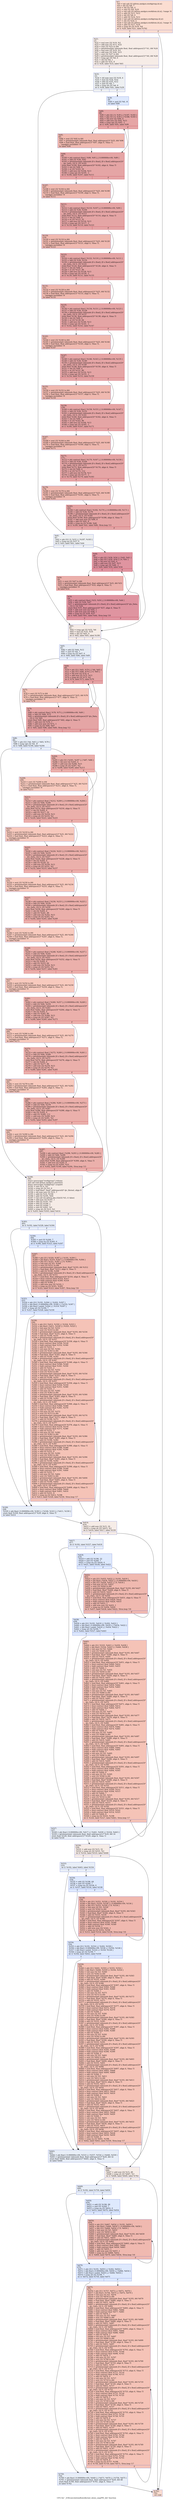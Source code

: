digraph "CFG for '_Z30convolutionRowsKernel_down_smpPfS_iiiii' function" {
	label="CFG for '_Z30convolutionRowsKernel_down_smpPfS_iiiii' function";

	Node0x5bbb660 [shape=record,color="#3d50c3ff", style=filled, fillcolor="#f7b39670",label="{%7:\l  %8 = tail call i32 @llvm.amdgcn.workgroup.id.x()\l  %9 = shl i32 %8, 7\l  %10 = shl i32 %6, 4\l  %11 = sub i32 %9, %10\l  %12 = tail call i32 @llvm.amdgcn.workitem.id.x(), !range !4\l  %13 = add i32 %11, %12\l  %14 = shl i32 %8, 6\l  %15 = add i32 %14, %12\l  %16 = tail call i32 @llvm.amdgcn.workgroup.id.y()\l  %17 = shl i32 %16, 2\l  %18 = tail call i32 @llvm.amdgcn.workitem.id.y(), !range !4\l  %19 = add i32 %17, %18\l  %20 = icmp slt i32 %19, %4\l  br i1 %20, label %21, label %762\l|{<s0>T|<s1>F}}"];
	Node0x5bbb660:s0 -> Node0x5bbd640;
	Node0x5bbb660:s1 -> Node0x5bbd6d0;
	Node0x5bbd640 [shape=record,color="#3d50c3ff", style=filled, fillcolor="#ead5c970",label="{%21:\l21:                                               \l  %22 = mul nsw i32 %19, %2\l  %23 = add nsw i32 %13, %22\l  %24 = sext i32 %23 to i64\l  %25 = getelementptr inbounds float, float addrspace(1)* %1, i64 %24\l  %26 = mul nsw i32 %19, %3\l  %27 = add nsw i32 %26, %15\l  %28 = sext i32 %27 to i64\l  %29 = getelementptr inbounds float, float addrspace(1)* %0, i64 %28\l  %30 = icmp sgt i32 %6, 0\l  %31 = shl i32 %6, 1\l  %32 = add i32 %31, 8\l  br i1 %30, label %33, label %61\l|{<s0>T|<s1>F}}"];
	Node0x5bbd640:s0 -> Node0x5bbcb70;
	Node0x5bbd640:s1 -> Node0x5bbcbc0;
	Node0x5bbcb70 [shape=record,color="#3d50c3ff", style=filled, fillcolor="#d9dce170",label="{%33:\l33:                                               \l  %34 = shl nuw nsw i32 %18, 4\l  %35 = mul i32 %34, %32\l  %36 = add i32 %35, %12\l  %37 = and i32 %6, 7\l  %38 = icmp ult i32 %6, 8\l  br i1 %38, label %41, label %39\l|{<s0>T|<s1>F}}"];
	Node0x5bbcb70:s0 -> Node0x5bbe410;
	Node0x5bbcb70:s1 -> Node0x5bbe460;
	Node0x5bbe460 [shape=record,color="#3d50c3ff", style=filled, fillcolor="#b5cdfa70",label="{%39:\l39:                                               \l  %40 = and i32 %6, -8\l  br label %89\l}"];
	Node0x5bbe460 -> Node0x5bbe630;
	Node0x5bbe410 [shape=record,color="#3d50c3ff", style=filled, fillcolor="#d9dce170",label="{%41:\l41:                                               \l  %42 = phi i32 [ 0, %33 ], [ %187, %183 ]\l  %43 = icmp eq i32 %37, 0\l  br i1 %43, label %61, label %44\l|{<s0>T|<s1>F}}"];
	Node0x5bbe410:s0 -> Node0x5bbcbc0;
	Node0x5bbe410:s1 -> Node0x5bbe8f0;
	Node0x5bbe8f0 [shape=record,color="#b70d28ff", style=filled, fillcolor="#b70d2870",label="{%44:\l44:                                               \l  %45 = phi i32 [ %58, %54 ], [ %42, %41 ]\l  %46 = phi i32 [ %59, %54 ], [ 0, %41 ]\l  %47 = shl nsw i32 %45, 4\l  %48 = add nsw i32 %47, %13\l  %49 = icmp sgt i32 %48, -1\l  br i1 %49, label %50, label %54\l|{<s0>T|<s1>F}}"];
	Node0x5bbe8f0:s0 -> Node0x5bbeea0;
	Node0x5bbe8f0:s1 -> Node0x5bbea60;
	Node0x5bbeea0 [shape=record,color="#b70d28ff", style=filled, fillcolor="#d24b4070",label="{%50:\l50:                                               \l  %51 = zext i32 %47 to i64\l  %52 = getelementptr inbounds float, float addrspace(1)* %25, i64 %51\l  %53 = load float, float addrspace(1)* %52, align 4, !tbaa !5,\l... !amdgpu.noclobber !9\l  br label %54\l}"];
	Node0x5bbeea0 -> Node0x5bbea60;
	Node0x5bbea60 [shape=record,color="#b70d28ff", style=filled, fillcolor="#b70d2870",label="{%54:\l54:                                               \l  %55 = phi contract float [ %53, %50 ], [ 0.000000e+00, %44 ]\l  %56 = add i32 %36, %47\l  %57 = getelementptr inbounds [0 x float], [0 x float] addrspace(3)* @s_Data,\l... i32 0, i32 %56\l  store float %55, float addrspace(3)* %57, align 4, !tbaa !5\l  %58 = add nuw nsw i32 %45, 1\l  %59 = add nuw nsw i32 %46, 1\l  %60 = icmp eq i32 %59, %37\l  br i1 %60, label %61, label %44, !llvm.loop !10\l|{<s0>T|<s1>F}}"];
	Node0x5bbea60:s0 -> Node0x5bbcbc0;
	Node0x5bbea60:s1 -> Node0x5bbe8f0;
	Node0x5bbcbc0 [shape=record,color="#3d50c3ff", style=filled, fillcolor="#ead5c970",label="{%61:\l61:                                               \l  %62 = icmp sgt i32 %32, %6\l  %63 = mul i32 %32, %18\l  %64 = shl i32 %63, 4\l  br i1 %62, label %65, label %190\l|{<s0>T|<s1>F}}"];
	Node0x5bbcbc0:s0 -> Node0x5bbde80;
	Node0x5bbcbc0:s1 -> Node0x5bbded0;
	Node0x5bbde80 [shape=record,color="#3d50c3ff", style=filled, fillcolor="#cbd8ee70",label="{%65:\l65:                                               \l  %66 = add i32 %64, %12\l  %67 = and i32 %6, 7\l  %68 = icmp eq i32 %67, 0\l  br i1 %68, label %86, label %69\l|{<s0>T|<s1>F}}"];
	Node0x5bbde80:s0 -> Node0x5bbe010;
	Node0x5bbde80:s1 -> Node0x5bc1200;
	Node0x5bc1200 [shape=record,color="#b70d28ff", style=filled, fillcolor="#c5333470",label="{%69:\l69:                                               \l  %70 = phi i32 [ %83, %79 ], [ %6, %65 ]\l  %71 = phi i32 [ %84, %79 ], [ 0, %65 ]\l  %72 = shl nsw i32 %70, 4\l  %73 = add nsw i32 %72, %13\l  %74 = icmp slt i32 %73, %2\l  br i1 %74, label %75, label %79\l|{<s0>T|<s1>F}}"];
	Node0x5bc1200:s0 -> Node0x5bc1720;
	Node0x5bc1200:s1 -> Node0x5bc1340;
	Node0x5bc1720 [shape=record,color="#3d50c3ff", style=filled, fillcolor="#e8765c70",label="{%75:\l75:                                               \l  %76 = sext i32 %72 to i64\l  %77 = getelementptr inbounds float, float addrspace(1)* %25, i64 %76\l  %78 = load float, float addrspace(1)* %77, align 4, !tbaa !5,\l... !amdgpu.noclobber !9\l  br label %79\l}"];
	Node0x5bc1720 -> Node0x5bc1340;
	Node0x5bc1340 [shape=record,color="#b70d28ff", style=filled, fillcolor="#c5333470",label="{%79:\l79:                                               \l  %80 = phi contract float [ %78, %75 ], [ 0.000000e+00, %69 ]\l  %81 = add i32 %66, %72\l  %82 = getelementptr inbounds [0 x float], [0 x float] addrspace(3)* @s_Data,\l... i32 0, i32 %81\l  store float %80, float addrspace(3)* %82, align 4, !tbaa !5\l  %83 = add nsw i32 %70, 1\l  %84 = add nuw nsw i32 %71, 1\l  %85 = icmp eq i32 %84, %67\l  br i1 %85, label %86, label %69, !llvm.loop !12\l|{<s0>T|<s1>F}}"];
	Node0x5bc1340:s0 -> Node0x5bbe010;
	Node0x5bc1340:s1 -> Node0x5bc1200;
	Node0x5bbe010 [shape=record,color="#3d50c3ff", style=filled, fillcolor="#cbd8ee70",label="{%86:\l86:                                               \l  %87 = phi i32 [ %6, %65 ], [ %83, %79 ]\l  %88 = icmp ugt i32 %6, -8\l  br i1 %88, label %190, label %204\l|{<s0>T|<s1>F}}"];
	Node0x5bbe010:s0 -> Node0x5bbded0;
	Node0x5bbe010:s1 -> Node0x5bc2710;
	Node0x5bbe630 [shape=record,color="#b70d28ff", style=filled, fillcolor="#c5333470",label="{%89:\l89:                                               \l  %90 = phi i32 [ 0, %39 ], [ %187, %183 ]\l  %91 = phi i32 [ 0, %39 ], [ %188, %183 ]\l  %92 = shl nsw i32 %90, 4\l  %93 = add nsw i32 %92, %13\l  %94 = icmp sgt i32 %93, -1\l  br i1 %94, label %95, label %99\l|{<s0>T|<s1>F}}"];
	Node0x5bbe630:s0 -> Node0x5bc2b20;
	Node0x5bbe630:s1 -> Node0x5bc2bb0;
	Node0x5bc2b20 [shape=record,color="#3d50c3ff", style=filled, fillcolor="#de614d70",label="{%95:\l95:                                               \l  %96 = zext i32 %92 to i64\l  %97 = getelementptr inbounds float, float addrspace(1)* %25, i64 %96\l  %98 = load float, float addrspace(1)* %97, align 4, !tbaa !5,\l... !amdgpu.noclobber !9\l  br label %99\l}"];
	Node0x5bc2b20 -> Node0x5bc2bb0;
	Node0x5bc2bb0 [shape=record,color="#b70d28ff", style=filled, fillcolor="#c5333470",label="{%99:\l99:                                               \l  %100 = phi contract float [ %98, %95 ], [ 0.000000e+00, %89 ]\l  %101 = add i32 %36, %92\l  %102 = getelementptr inbounds [0 x float], [0 x float] addrspace(3)*\l... @s_Data, i32 0, i32 %101\l  store float %100, float addrspace(3)* %102, align 4, !tbaa !5\l  %103 = shl i32 %90, 4\l  %104 = or i32 %103, 16\l  %105 = add nsw i32 %104, %13\l  %106 = icmp sgt i32 %105, -1\l  br i1 %106, label %107, label %111\l|{<s0>T|<s1>F}}"];
	Node0x5bc2bb0:s0 -> Node0x5bc33b0;
	Node0x5bc2bb0:s1 -> Node0x5bc3400;
	Node0x5bc33b0 [shape=record,color="#3d50c3ff", style=filled, fillcolor="#de614d70",label="{%107:\l107:                                              \l  %108 = zext i32 %104 to i64\l  %109 = getelementptr inbounds float, float addrspace(1)* %25, i64 %108\l  %110 = load float, float addrspace(1)* %109, align 4, !tbaa !5,\l... !amdgpu.noclobber !9\l  br label %111\l}"];
	Node0x5bc33b0 -> Node0x5bc3400;
	Node0x5bc3400 [shape=record,color="#b70d28ff", style=filled, fillcolor="#c5333470",label="{%111:\l111:                                              \l  %112 = phi contract float [ %110, %107 ], [ 0.000000e+00, %99 ]\l  %113 = add i32 %36, %104\l  %114 = getelementptr inbounds [0 x float], [0 x float] addrspace(3)*\l... @s_Data, i32 0, i32 %113\l  store float %112, float addrspace(3)* %114, align 4, !tbaa !5\l  %115 = shl i32 %90, 4\l  %116 = or i32 %115, 32\l  %117 = add nsw i32 %116, %13\l  %118 = icmp sgt i32 %117, -1\l  br i1 %118, label %119, label %123\l|{<s0>T|<s1>F}}"];
	Node0x5bc3400:s0 -> Node0x5bc3c00;
	Node0x5bc3400:s1 -> Node0x5bc3c50;
	Node0x5bc3c00 [shape=record,color="#3d50c3ff", style=filled, fillcolor="#de614d70",label="{%119:\l119:                                              \l  %120 = zext i32 %116 to i64\l  %121 = getelementptr inbounds float, float addrspace(1)* %25, i64 %120\l  %122 = load float, float addrspace(1)* %121, align 4, !tbaa !5,\l... !amdgpu.noclobber !9\l  br label %123\l}"];
	Node0x5bc3c00 -> Node0x5bc3c50;
	Node0x5bc3c50 [shape=record,color="#b70d28ff", style=filled, fillcolor="#c5333470",label="{%123:\l123:                                              \l  %124 = phi contract float [ %122, %119 ], [ 0.000000e+00, %111 ]\l  %125 = add i32 %36, %116\l  %126 = getelementptr inbounds [0 x float], [0 x float] addrspace(3)*\l... @s_Data, i32 0, i32 %125\l  store float %124, float addrspace(3)* %126, align 4, !tbaa !5\l  %127 = shl i32 %90, 4\l  %128 = or i32 %127, 48\l  %129 = add nsw i32 %128, %13\l  %130 = icmp sgt i32 %129, -1\l  br i1 %130, label %131, label %135\l|{<s0>T|<s1>F}}"];
	Node0x5bc3c50:s0 -> Node0x5bc0d60;
	Node0x5bc3c50:s1 -> Node0x5bc0db0;
	Node0x5bc0d60 [shape=record,color="#3d50c3ff", style=filled, fillcolor="#de614d70",label="{%131:\l131:                                              \l  %132 = zext i32 %128 to i64\l  %133 = getelementptr inbounds float, float addrspace(1)* %25, i64 %132\l  %134 = load float, float addrspace(1)* %133, align 4, !tbaa !5,\l... !amdgpu.noclobber !9\l  br label %135\l}"];
	Node0x5bc0d60 -> Node0x5bc0db0;
	Node0x5bc0db0 [shape=record,color="#b70d28ff", style=filled, fillcolor="#c5333470",label="{%135:\l135:                                              \l  %136 = phi contract float [ %134, %131 ], [ 0.000000e+00, %123 ]\l  %137 = add i32 %36, %128\l  %138 = getelementptr inbounds [0 x float], [0 x float] addrspace(3)*\l... @s_Data, i32 0, i32 %137\l  store float %136, float addrspace(3)* %138, align 4, !tbaa !5\l  %139 = shl i32 %90, 4\l  %140 = or i32 %139, 64\l  %141 = add nsw i32 %140, %13\l  %142 = icmp sgt i32 %141, -1\l  br i1 %142, label %143, label %147\l|{<s0>T|<s1>F}}"];
	Node0x5bc0db0:s0 -> Node0x5bc50f0;
	Node0x5bc0db0:s1 -> Node0x5bc5140;
	Node0x5bc50f0 [shape=record,color="#3d50c3ff", style=filled, fillcolor="#de614d70",label="{%143:\l143:                                              \l  %144 = zext i32 %140 to i64\l  %145 = getelementptr inbounds float, float addrspace(1)* %25, i64 %144\l  %146 = load float, float addrspace(1)* %145, align 4, !tbaa !5,\l... !amdgpu.noclobber !9\l  br label %147\l}"];
	Node0x5bc50f0 -> Node0x5bc5140;
	Node0x5bc5140 [shape=record,color="#b70d28ff", style=filled, fillcolor="#c5333470",label="{%147:\l147:                                              \l  %148 = phi contract float [ %146, %143 ], [ 0.000000e+00, %135 ]\l  %149 = add i32 %36, %140\l  %150 = getelementptr inbounds [0 x float], [0 x float] addrspace(3)*\l... @s_Data, i32 0, i32 %149\l  store float %148, float addrspace(3)* %150, align 4, !tbaa !5\l  %151 = shl i32 %90, 4\l  %152 = or i32 %151, 80\l  %153 = add nsw i32 %152, %13\l  %154 = icmp sgt i32 %153, -1\l  br i1 %154, label %155, label %159\l|{<s0>T|<s1>F}}"];
	Node0x5bc5140:s0 -> Node0x5bc5970;
	Node0x5bc5140:s1 -> Node0x5bc59c0;
	Node0x5bc5970 [shape=record,color="#3d50c3ff", style=filled, fillcolor="#de614d70",label="{%155:\l155:                                              \l  %156 = zext i32 %152 to i64\l  %157 = getelementptr inbounds float, float addrspace(1)* %25, i64 %156\l  %158 = load float, float addrspace(1)* %157, align 4, !tbaa !5,\l... !amdgpu.noclobber !9\l  br label %159\l}"];
	Node0x5bc5970 -> Node0x5bc59c0;
	Node0x5bc59c0 [shape=record,color="#b70d28ff", style=filled, fillcolor="#c5333470",label="{%159:\l159:                                              \l  %160 = phi contract float [ %158, %155 ], [ 0.000000e+00, %147 ]\l  %161 = add i32 %36, %152\l  %162 = getelementptr inbounds [0 x float], [0 x float] addrspace(3)*\l... @s_Data, i32 0, i32 %161\l  store float %160, float addrspace(3)* %162, align 4, !tbaa !5\l  %163 = shl i32 %90, 4\l  %164 = or i32 %163, 96\l  %165 = add nsw i32 %164, %13\l  %166 = icmp sgt i32 %165, -1\l  br i1 %166, label %167, label %171\l|{<s0>T|<s1>F}}"];
	Node0x5bc59c0:s0 -> Node0x5bc61f0;
	Node0x5bc59c0:s1 -> Node0x5bc6240;
	Node0x5bc61f0 [shape=record,color="#3d50c3ff", style=filled, fillcolor="#de614d70",label="{%167:\l167:                                              \l  %168 = zext i32 %164 to i64\l  %169 = getelementptr inbounds float, float addrspace(1)* %25, i64 %168\l  %170 = load float, float addrspace(1)* %169, align 4, !tbaa !5,\l... !amdgpu.noclobber !9\l  br label %171\l}"];
	Node0x5bc61f0 -> Node0x5bc6240;
	Node0x5bc6240 [shape=record,color="#b70d28ff", style=filled, fillcolor="#c5333470",label="{%171:\l171:                                              \l  %172 = phi contract float [ %170, %167 ], [ 0.000000e+00, %159 ]\l  %173 = add i32 %36, %164\l  %174 = getelementptr inbounds [0 x float], [0 x float] addrspace(3)*\l... @s_Data, i32 0, i32 %173\l  store float %172, float addrspace(3)* %174, align 4, !tbaa !5\l  %175 = shl i32 %90, 4\l  %176 = or i32 %175, 112\l  %177 = add nsw i32 %176, %13\l  %178 = icmp sgt i32 %177, -1\l  br i1 %178, label %179, label %183\l|{<s0>T|<s1>F}}"];
	Node0x5bc6240:s0 -> Node0x5bc6a70;
	Node0x5bc6240:s1 -> Node0x5bbe720;
	Node0x5bc6a70 [shape=record,color="#3d50c3ff", style=filled, fillcolor="#de614d70",label="{%179:\l179:                                              \l  %180 = zext i32 %176 to i64\l  %181 = getelementptr inbounds float, float addrspace(1)* %25, i64 %180\l  %182 = load float, float addrspace(1)* %181, align 4, !tbaa !5,\l... !amdgpu.noclobber !9\l  br label %183\l}"];
	Node0x5bc6a70 -> Node0x5bbe720;
	Node0x5bbe720 [shape=record,color="#b70d28ff", style=filled, fillcolor="#c5333470",label="{%183:\l183:                                              \l  %184 = phi contract float [ %182, %179 ], [ 0.000000e+00, %171 ]\l  %185 = add i32 %36, %176\l  %186 = getelementptr inbounds [0 x float], [0 x float] addrspace(3)*\l... @s_Data, i32 0, i32 %185\l  store float %184, float addrspace(3)* %186, align 4, !tbaa !5\l  %187 = add nuw nsw i32 %90, 8\l  %188 = add i32 %91, 8\l  %189 = icmp eq i32 %188, %40\l  br i1 %189, label %41, label %89, !llvm.loop !13\l|{<s0>T|<s1>F}}"];
	Node0x5bbe720:s0 -> Node0x5bbe410;
	Node0x5bbe720:s1 -> Node0x5bbe630;
	Node0x5bbded0 [shape=record,color="#3d50c3ff", style=filled, fillcolor="#ead5c970",label="{%190:\l190:                                              \l  fence syncscope(\"workgroup\") release\l  tail call void @llvm.amdgcn.s.barrier()\l  fence syncscope(\"workgroup\") acquire\l  %191 = sub i32 0, %5\l  %192 = icmp slt i32 %5, 0\l  %193 = load float*, float* addrspace(4)* @c_Kernel, align 8\l  %194 = shl nuw nsw i32 %12, 1\l  %195 = add i32 %10, %194\l  %196 = add i32 %195, %64\l  %197 = tail call i32 @llvm.abs.i32(i32 %5, i1 false)\l  %198 = add nuw i32 %197, 1\l  %199 = add i32 %197, %5\l  %200 = add i32 %199, 1\l  %201 = and i32 %200, 7\l  %202 = sub i32 %201, %5\l  %203 = icmp slt i32 %15, %3\l  br i1 %203, label %303, label %414\l|{<s0>T|<s1>F}}"];
	Node0x5bbded0:s0 -> Node0x5bc7e00;
	Node0x5bbded0:s1 -> Node0x5bc7e90;
	Node0x5bc2710 [shape=record,color="#b70d28ff", style=filled, fillcolor="#d24b4070",label="{%204:\l204:                                              \l  %205 = phi i32 [ %301, %297 ], [ %87, %86 ]\l  %206 = shl nsw i32 %205, 4\l  %207 = add nsw i32 %206, %13\l  %208 = icmp slt i32 %207, %2\l  br i1 %208, label %209, label %213\l|{<s0>T|<s1>F}}"];
	Node0x5bc2710:s0 -> Node0x5bc82f0;
	Node0x5bc2710:s1 -> Node0x5bc8380;
	Node0x5bc82f0 [shape=record,color="#3d50c3ff", style=filled, fillcolor="#ef886b70",label="{%209:\l209:                                              \l  %210 = sext i32 %206 to i64\l  %211 = getelementptr inbounds float, float addrspace(1)* %25, i64 %210\l  %212 = load float, float addrspace(1)* %211, align 4, !tbaa !5,\l... !amdgpu.noclobber !9\l  br label %213\l}"];
	Node0x5bc82f0 -> Node0x5bc8380;
	Node0x5bc8380 [shape=record,color="#b70d28ff", style=filled, fillcolor="#d24b4070",label="{%213:\l213:                                              \l  %214 = phi contract float [ %212, %209 ], [ 0.000000e+00, %204 ]\l  %215 = add i32 %66, %206\l  %216 = getelementptr inbounds [0 x float], [0 x float] addrspace(3)*\l... @s_Data, i32 0, i32 %215\l  store float %214, float addrspace(3)* %216, align 4, !tbaa !5\l  %217 = shl i32 %205, 4\l  %218 = add i32 %217, 16\l  %219 = add nsw i32 %218, %13\l  %220 = icmp slt i32 %219, %2\l  br i1 %220, label %221, label %225\l|{<s0>T|<s1>F}}"];
	Node0x5bc8380:s0 -> Node0x5bc8c20;
	Node0x5bc8380:s1 -> Node0x5bc8c70;
	Node0x5bc8c20 [shape=record,color="#3d50c3ff", style=filled, fillcolor="#ef886b70",label="{%221:\l221:                                              \l  %222 = sext i32 %218 to i64\l  %223 = getelementptr inbounds float, float addrspace(1)* %25, i64 %222\l  %224 = load float, float addrspace(1)* %223, align 4, !tbaa !5,\l... !amdgpu.noclobber !9\l  br label %225\l}"];
	Node0x5bc8c20 -> Node0x5bc8c70;
	Node0x5bc8c70 [shape=record,color="#b70d28ff", style=filled, fillcolor="#d24b4070",label="{%225:\l225:                                              \l  %226 = phi contract float [ %224, %221 ], [ 0.000000e+00, %213 ]\l  %227 = add i32 %66, %218\l  %228 = getelementptr inbounds [0 x float], [0 x float] addrspace(3)*\l... @s_Data, i32 0, i32 %227\l  store float %226, float addrspace(3)* %228, align 4, !tbaa !5\l  %229 = shl i32 %205, 4\l  %230 = add i32 %229, 32\l  %231 = add nsw i32 %230, %13\l  %232 = icmp slt i32 %231, %2\l  br i1 %232, label %233, label %237\l|{<s0>T|<s1>F}}"];
	Node0x5bc8c70:s0 -> Node0x5bc9470;
	Node0x5bc8c70:s1 -> Node0x5bc94c0;
	Node0x5bc9470 [shape=record,color="#3d50c3ff", style=filled, fillcolor="#ef886b70",label="{%233:\l233:                                              \l  %234 = sext i32 %230 to i64\l  %235 = getelementptr inbounds float, float addrspace(1)* %25, i64 %234\l  %236 = load float, float addrspace(1)* %235, align 4, !tbaa !5,\l... !amdgpu.noclobber !9\l  br label %237\l}"];
	Node0x5bc9470 -> Node0x5bc94c0;
	Node0x5bc94c0 [shape=record,color="#b70d28ff", style=filled, fillcolor="#d24b4070",label="{%237:\l237:                                              \l  %238 = phi contract float [ %236, %233 ], [ 0.000000e+00, %225 ]\l  %239 = add i32 %66, %230\l  %240 = getelementptr inbounds [0 x float], [0 x float] addrspace(3)*\l... @s_Data, i32 0, i32 %239\l  store float %238, float addrspace(3)* %240, align 4, !tbaa !5\l  %241 = shl i32 %205, 4\l  %242 = add i32 %241, 48\l  %243 = add nsw i32 %242, %13\l  %244 = icmp slt i32 %243, %2\l  br i1 %244, label %245, label %249\l|{<s0>T|<s1>F}}"];
	Node0x5bc94c0:s0 -> Node0x5bc9cc0;
	Node0x5bc94c0:s1 -> Node0x5bc9d10;
	Node0x5bc9cc0 [shape=record,color="#3d50c3ff", style=filled, fillcolor="#ef886b70",label="{%245:\l245:                                              \l  %246 = sext i32 %242 to i64\l  %247 = getelementptr inbounds float, float addrspace(1)* %25, i64 %246\l  %248 = load float, float addrspace(1)* %247, align 4, !tbaa !5,\l... !amdgpu.noclobber !9\l  br label %249\l}"];
	Node0x5bc9cc0 -> Node0x5bc9d10;
	Node0x5bc9d10 [shape=record,color="#b70d28ff", style=filled, fillcolor="#d24b4070",label="{%249:\l249:                                              \l  %250 = phi contract float [ %248, %245 ], [ 0.000000e+00, %237 ]\l  %251 = add i32 %66, %242\l  %252 = getelementptr inbounds [0 x float], [0 x float] addrspace(3)*\l... @s_Data, i32 0, i32 %251\l  store float %250, float addrspace(3)* %252, align 4, !tbaa !5\l  %253 = shl i32 %205, 4\l  %254 = add i32 %253, 64\l  %255 = add nsw i32 %254, %13\l  %256 = icmp slt i32 %255, %2\l  br i1 %256, label %257, label %261\l|{<s0>T|<s1>F}}"];
	Node0x5bc9d10:s0 -> Node0x5bc4330;
	Node0x5bc9d10:s1 -> Node0x5bc4380;
	Node0x5bc4330 [shape=record,color="#3d50c3ff", style=filled, fillcolor="#ef886b70",label="{%257:\l257:                                              \l  %258 = sext i32 %254 to i64\l  %259 = getelementptr inbounds float, float addrspace(1)* %25, i64 %258\l  %260 = load float, float addrspace(1)* %259, align 4, !tbaa !5,\l... !amdgpu.noclobber !9\l  br label %261\l}"];
	Node0x5bc4330 -> Node0x5bc4380;
	Node0x5bc4380 [shape=record,color="#b70d28ff", style=filled, fillcolor="#d24b4070",label="{%261:\l261:                                              \l  %262 = phi contract float [ %260, %257 ], [ 0.000000e+00, %249 ]\l  %263 = add i32 %66, %254\l  %264 = getelementptr inbounds [0 x float], [0 x float] addrspace(3)*\l... @s_Data, i32 0, i32 %263\l  store float %262, float addrspace(3)* %264, align 4, !tbaa !5\l  %265 = shl i32 %205, 4\l  %266 = add i32 %265, 80\l  %267 = add nsw i32 %266, %13\l  %268 = icmp slt i32 %267, %2\l  br i1 %268, label %269, label %273\l|{<s0>T|<s1>F}}"];
	Node0x5bc4380:s0 -> Node0x5bc4af0;
	Node0x5bc4380:s1 -> Node0x5bcb5b0;
	Node0x5bc4af0 [shape=record,color="#3d50c3ff", style=filled, fillcolor="#ef886b70",label="{%269:\l269:                                              \l  %270 = sext i32 %266 to i64\l  %271 = getelementptr inbounds float, float addrspace(1)* %25, i64 %270\l  %272 = load float, float addrspace(1)* %271, align 4, !tbaa !5,\l... !amdgpu.noclobber !9\l  br label %273\l}"];
	Node0x5bc4af0 -> Node0x5bcb5b0;
	Node0x5bcb5b0 [shape=record,color="#b70d28ff", style=filled, fillcolor="#d24b4070",label="{%273:\l273:                                              \l  %274 = phi contract float [ %272, %269 ], [ 0.000000e+00, %261 ]\l  %275 = add i32 %66, %266\l  %276 = getelementptr inbounds [0 x float], [0 x float] addrspace(3)*\l... @s_Data, i32 0, i32 %275\l  store float %274, float addrspace(3)* %276, align 4, !tbaa !5\l  %277 = shl i32 %205, 4\l  %278 = add i32 %277, 96\l  %279 = add nsw i32 %278, %13\l  %280 = icmp slt i32 %279, %2\l  br i1 %280, label %281, label %285\l|{<s0>T|<s1>F}}"];
	Node0x5bcb5b0:s0 -> Node0x5bcbdb0;
	Node0x5bcb5b0:s1 -> Node0x5bcbe00;
	Node0x5bcbdb0 [shape=record,color="#3d50c3ff", style=filled, fillcolor="#ef886b70",label="{%281:\l281:                                              \l  %282 = sext i32 %278 to i64\l  %283 = getelementptr inbounds float, float addrspace(1)* %25, i64 %282\l  %284 = load float, float addrspace(1)* %283, align 4, !tbaa !5,\l... !amdgpu.noclobber !9\l  br label %285\l}"];
	Node0x5bcbdb0 -> Node0x5bcbe00;
	Node0x5bcbe00 [shape=record,color="#b70d28ff", style=filled, fillcolor="#d24b4070",label="{%285:\l285:                                              \l  %286 = phi contract float [ %284, %281 ], [ 0.000000e+00, %273 ]\l  %287 = add i32 %66, %278\l  %288 = getelementptr inbounds [0 x float], [0 x float] addrspace(3)*\l... @s_Data, i32 0, i32 %287\l  store float %286, float addrspace(3)* %288, align 4, !tbaa !5\l  %289 = shl i32 %205, 4\l  %290 = add i32 %289, 112\l  %291 = add nsw i32 %290, %13\l  %292 = icmp slt i32 %291, %2\l  br i1 %292, label %293, label %297\l|{<s0>T|<s1>F}}"];
	Node0x5bcbe00:s0 -> Node0x5bcc600;
	Node0x5bcbe00:s1 -> Node0x5bc8000;
	Node0x5bcc600 [shape=record,color="#3d50c3ff", style=filled, fillcolor="#ef886b70",label="{%293:\l293:                                              \l  %294 = sext i32 %290 to i64\l  %295 = getelementptr inbounds float, float addrspace(1)* %25, i64 %294\l  %296 = load float, float addrspace(1)* %295, align 4, !tbaa !5,\l... !amdgpu.noclobber !9\l  br label %297\l}"];
	Node0x5bcc600 -> Node0x5bc8000;
	Node0x5bc8000 [shape=record,color="#b70d28ff", style=filled, fillcolor="#d24b4070",label="{%297:\l297:                                              \l  %298 = phi contract float [ %296, %293 ], [ 0.000000e+00, %285 ]\l  %299 = add i32 %66, %290\l  %300 = getelementptr inbounds [0 x float], [0 x float] addrspace(3)*\l... @s_Data, i32 0, i32 %299\l  store float %298, float addrspace(3)* %300, align 4, !tbaa !5\l  %301 = add nsw i32 %205, 8\l  %302 = icmp eq i32 %205, %31\l  br i1 %302, label %190, label %204, !llvm.loop !15\l|{<s0>T|<s1>F}}"];
	Node0x5bc8000:s0 -> Node0x5bbded0;
	Node0x5bc8000:s1 -> Node0x5bc2710;
	Node0x5bc7e00 [shape=record,color="#3d50c3ff", style=filled, fillcolor="#cbd8ee70",label="{%303:\l303:                                              \l  br i1 %192, label %328, label %304\l|{<s0>T|<s1>F}}"];
	Node0x5bc7e00:s0 -> Node0x5bcce10;
	Node0x5bc7e00:s1 -> Node0x5bcce60;
	Node0x5bcce60 [shape=record,color="#3d50c3ff", style=filled, fillcolor="#b5cdfa70",label="{%304:\l304:                                              \l  %305 = and i32 %200, 7\l  %306 = icmp eq i32 %305, 0\l  br i1 %306, label %323, label %307\l|{<s0>T|<s1>F}}"];
	Node0x5bcce60:s0 -> Node0x5bcd0c0;
	Node0x5bcce60:s1 -> Node0x5bcd110;
	Node0x5bcd110 [shape=record,color="#3d50c3ff", style=filled, fillcolor="#de614d70",label="{%307:\l307:                                              \l  %308 = phi i32 [ %320, %307 ], [ %191, %304 ]\l  %309 = phi float [ %319, %307 ], [ 0.000000e+00, %304 ]\l  %310 = phi i32 [ %321, %307 ], [ 0, %304 ]\l  %311 = sub nsw i32 %5, %308\l  %312 = sext i32 %311 to i64\l  %313 = getelementptr inbounds float, float* %193, i64 %312\l  %314 = load float, float* %313, align 4, !tbaa !5\l  %315 = add i32 %196, %308\l  %316 = getelementptr inbounds [0 x float], [0 x float] addrspace(3)*\l... @s_Data, i32 0, i32 %315\l  %317 = load float, float addrspace(3)* %316, align 4, !tbaa !5\l  %318 = fmul contract float %314, %317\l  %319 = fadd contract float %309, %318\l  %320 = add i32 %308, 1\l  %321 = add nuw nsw i32 %310, 1\l  %322 = icmp eq i32 %321, %305\l  br i1 %322, label %323, label %307, !llvm.loop !16\l|{<s0>T|<s1>F}}"];
	Node0x5bcd110:s0 -> Node0x5bcd0c0;
	Node0x5bcd110:s1 -> Node0x5bcd110;
	Node0x5bcd0c0 [shape=record,color="#3d50c3ff", style=filled, fillcolor="#b5cdfa70",label="{%323:\l323:                                              \l  %324 = phi i32 [ %191, %304 ], [ %202, %307 ]\l  %325 = phi float [ 0.000000e+00, %304 ], [ %319, %307 ]\l  %326 = phi float [ undef, %304 ], [ %319, %307 ]\l  %327 = icmp ult i32 %199, 7\l  br i1 %327, label %328, label %330\l|{<s0>T|<s1>F}}"];
	Node0x5bcd0c0:s0 -> Node0x5bcce10;
	Node0x5bcd0c0:s1 -> Node0x5bce390;
	Node0x5bcce10 [shape=record,color="#3d50c3ff", style=filled, fillcolor="#cbd8ee70",label="{%328:\l328:                                              \l  %329 = phi float [ 0.000000e+00, %303 ], [ %326, %323 ], [ %411, %330 ]\l  store float %329, float addrspace(1)* %29, align 4, !tbaa !5\l  br label %414\l}"];
	Node0x5bcce10 -> Node0x5bc7e90;
	Node0x5bce390 [shape=record,color="#3d50c3ff", style=filled, fillcolor="#e8765c70",label="{%330:\l330:                                              \l  %331 = phi i32 [ %412, %330 ], [ %324, %323 ]\l  %332 = phi float [ %411, %330 ], [ %325, %323 ]\l  %333 = sub nsw i32 %5, %331\l  %334 = sext i32 %333 to i64\l  %335 = getelementptr inbounds float, float* %193, i64 %334\l  %336 = load float, float* %335, align 4, !tbaa !5\l  %337 = add i32 %196, %331\l  %338 = getelementptr inbounds [0 x float], [0 x float] addrspace(3)*\l... @s_Data, i32 0, i32 %337\l  %339 = load float, float addrspace(3)* %338, align 4, !tbaa !5\l  %340 = fmul contract float %336, %339\l  %341 = fadd contract float %332, %340\l  %342 = add i32 %331, 1\l  %343 = sub nsw i32 %5, %342\l  %344 = sext i32 %343 to i64\l  %345 = getelementptr inbounds float, float* %193, i64 %344\l  %346 = load float, float* %345, align 4, !tbaa !5\l  %347 = add i32 %196, %342\l  %348 = getelementptr inbounds [0 x float], [0 x float] addrspace(3)*\l... @s_Data, i32 0, i32 %347\l  %349 = load float, float addrspace(3)* %348, align 4, !tbaa !5\l  %350 = fmul contract float %346, %349\l  %351 = fadd contract float %341, %350\l  %352 = add i32 %331, 2\l  %353 = sub nsw i32 %5, %352\l  %354 = sext i32 %353 to i64\l  %355 = getelementptr inbounds float, float* %193, i64 %354\l  %356 = load float, float* %355, align 4, !tbaa !5\l  %357 = add i32 %196, %352\l  %358 = getelementptr inbounds [0 x float], [0 x float] addrspace(3)*\l... @s_Data, i32 0, i32 %357\l  %359 = load float, float addrspace(3)* %358, align 4, !tbaa !5\l  %360 = fmul contract float %356, %359\l  %361 = fadd contract float %351, %360\l  %362 = add i32 %331, 3\l  %363 = sub nsw i32 %5, %362\l  %364 = sext i32 %363 to i64\l  %365 = getelementptr inbounds float, float* %193, i64 %364\l  %366 = load float, float* %365, align 4, !tbaa !5\l  %367 = add i32 %196, %362\l  %368 = getelementptr inbounds [0 x float], [0 x float] addrspace(3)*\l... @s_Data, i32 0, i32 %367\l  %369 = load float, float addrspace(3)* %368, align 4, !tbaa !5\l  %370 = fmul contract float %366, %369\l  %371 = fadd contract float %361, %370\l  %372 = add i32 %331, 4\l  %373 = sub nsw i32 %5, %372\l  %374 = sext i32 %373 to i64\l  %375 = getelementptr inbounds float, float* %193, i64 %374\l  %376 = load float, float* %375, align 4, !tbaa !5\l  %377 = add i32 %196, %372\l  %378 = getelementptr inbounds [0 x float], [0 x float] addrspace(3)*\l... @s_Data, i32 0, i32 %377\l  %379 = load float, float addrspace(3)* %378, align 4, !tbaa !5\l  %380 = fmul contract float %376, %379\l  %381 = fadd contract float %371, %380\l  %382 = add i32 %331, 5\l  %383 = sub nsw i32 %5, %382\l  %384 = sext i32 %383 to i64\l  %385 = getelementptr inbounds float, float* %193, i64 %384\l  %386 = load float, float* %385, align 4, !tbaa !5\l  %387 = add i32 %196, %382\l  %388 = getelementptr inbounds [0 x float], [0 x float] addrspace(3)*\l... @s_Data, i32 0, i32 %387\l  %389 = load float, float addrspace(3)* %388, align 4, !tbaa !5\l  %390 = fmul contract float %386, %389\l  %391 = fadd contract float %381, %390\l  %392 = add i32 %331, 6\l  %393 = sub nsw i32 %5, %392\l  %394 = sext i32 %393 to i64\l  %395 = getelementptr inbounds float, float* %193, i64 %394\l  %396 = load float, float* %395, align 4, !tbaa !5\l  %397 = add i32 %196, %392\l  %398 = getelementptr inbounds [0 x float], [0 x float] addrspace(3)*\l... @s_Data, i32 0, i32 %397\l  %399 = load float, float addrspace(3)* %398, align 4, !tbaa !5\l  %400 = fmul contract float %396, %399\l  %401 = fadd contract float %391, %400\l  %402 = add i32 %331, 7\l  %403 = sub nsw i32 %5, %402\l  %404 = sext i32 %403 to i64\l  %405 = getelementptr inbounds float, float* %193, i64 %404\l  %406 = load float, float* %405, align 4, !tbaa !5\l  %407 = add i32 %196, %402\l  %408 = getelementptr inbounds [0 x float], [0 x float] addrspace(3)*\l... @s_Data, i32 0, i32 %407\l  %409 = load float, float addrspace(3)* %408, align 4, !tbaa !5\l  %410 = fmul contract float %406, %409\l  %411 = fadd contract float %401, %410\l  %412 = add i32 %331, 8\l  %413 = icmp eq i32 %412, %198\l  br i1 %413, label %328, label %330, !llvm.loop !17\l|{<s0>T|<s1>F}}"];
	Node0x5bce390:s0 -> Node0x5bcce10;
	Node0x5bce390:s1 -> Node0x5bce390;
	Node0x5bc7e90 [shape=record,color="#3d50c3ff", style=filled, fillcolor="#ead5c970",label="{%414:\l414:                                              \l  %415 = add nsw i32 %15, 16\l  %416 = icmp slt i32 %415, %3\l  br i1 %416, label %417, label %530\l|{<s0>T|<s1>F}}"];
	Node0x5bc7e90:s0 -> Node0x5bd2720;
	Node0x5bc7e90:s1 -> Node0x5bd2770;
	Node0x5bd2720 [shape=record,color="#3d50c3ff", style=filled, fillcolor="#cbd8ee70",label="{%417:\l417:                                              \l  br i1 %192, label %527, label %418\l|{<s0>T|<s1>F}}"];
	Node0x5bd2720:s0 -> Node0x5bd28b0;
	Node0x5bd2720:s1 -> Node0x5bd2900;
	Node0x5bd2900 [shape=record,color="#3d50c3ff", style=filled, fillcolor="#b5cdfa70",label="{%418:\l418:                                              \l  %419 = add i32 %196, 32\l  %420 = and i32 %200, 7\l  %421 = icmp eq i32 %420, 0\l  br i1 %421, label %438, label %422\l|{<s0>T|<s1>F}}"];
	Node0x5bd2900:s0 -> Node0x5bd2bf0;
	Node0x5bd2900:s1 -> Node0x5bd2c40;
	Node0x5bd2c40 [shape=record,color="#3d50c3ff", style=filled, fillcolor="#de614d70",label="{%422:\l422:                                              \l  %423 = phi i32 [ %435, %422 ], [ %191, %418 ]\l  %424 = phi float [ %434, %422 ], [ 0.000000e+00, %418 ]\l  %425 = phi i32 [ %436, %422 ], [ 0, %418 ]\l  %426 = sub nsw i32 %5, %423\l  %427 = sext i32 %426 to i64\l  %428 = getelementptr inbounds float, float* %193, i64 %427\l  %429 = load float, float* %428, align 4, !tbaa !5\l  %430 = add i32 %419, %423\l  %431 = getelementptr inbounds [0 x float], [0 x float] addrspace(3)*\l... @s_Data, i32 0, i32 %430\l  %432 = load float, float addrspace(3)* %431, align 4, !tbaa !5\l  %433 = fmul contract float %429, %432\l  %434 = fadd contract float %424, %433\l  %435 = add i32 %423, 1\l  %436 = add nuw nsw i32 %425, 1\l  %437 = icmp eq i32 %436, %420\l  br i1 %437, label %438, label %422, !llvm.loop !16\l|{<s0>T|<s1>F}}"];
	Node0x5bd2c40:s0 -> Node0x5bd2bf0;
	Node0x5bd2c40:s1 -> Node0x5bd2c40;
	Node0x5bd2bf0 [shape=record,color="#3d50c3ff", style=filled, fillcolor="#b5cdfa70",label="{%438:\l438:                                              \l  %439 = phi i32 [ %191, %418 ], [ %202, %422 ]\l  %440 = phi float [ 0.000000e+00, %418 ], [ %434, %422 ]\l  %441 = phi float [ undef, %418 ], [ %434, %422 ]\l  %442 = icmp ult i32 %199, 7\l  br i1 %442, label %527, label %443\l|{<s0>T|<s1>F}}"];
	Node0x5bd2bf0:s0 -> Node0x5bd28b0;
	Node0x5bd2bf0:s1 -> Node0x5bd4040;
	Node0x5bd4040 [shape=record,color="#3d50c3ff", style=filled, fillcolor="#e8765c70",label="{%443:\l443:                                              \l  %444 = phi i32 [ %525, %443 ], [ %439, %438 ]\l  %445 = phi float [ %524, %443 ], [ %440, %438 ]\l  %446 = sub nsw i32 %5, %444\l  %447 = sext i32 %446 to i64\l  %448 = getelementptr inbounds float, float* %193, i64 %447\l  %449 = load float, float* %448, align 4, !tbaa !5\l  %450 = add i32 %419, %444\l  %451 = getelementptr inbounds [0 x float], [0 x float] addrspace(3)*\l... @s_Data, i32 0, i32 %450\l  %452 = load float, float addrspace(3)* %451, align 4, !tbaa !5\l  %453 = fmul contract float %449, %452\l  %454 = fadd contract float %445, %453\l  %455 = add i32 %444, 1\l  %456 = sub nsw i32 %5, %455\l  %457 = sext i32 %456 to i64\l  %458 = getelementptr inbounds float, float* %193, i64 %457\l  %459 = load float, float* %458, align 4, !tbaa !5\l  %460 = add i32 %419, %455\l  %461 = getelementptr inbounds [0 x float], [0 x float] addrspace(3)*\l... @s_Data, i32 0, i32 %460\l  %462 = load float, float addrspace(3)* %461, align 4, !tbaa !5\l  %463 = fmul contract float %459, %462\l  %464 = fadd contract float %454, %463\l  %465 = add i32 %444, 2\l  %466 = sub nsw i32 %5, %465\l  %467 = sext i32 %466 to i64\l  %468 = getelementptr inbounds float, float* %193, i64 %467\l  %469 = load float, float* %468, align 4, !tbaa !5\l  %470 = add i32 %419, %465\l  %471 = getelementptr inbounds [0 x float], [0 x float] addrspace(3)*\l... @s_Data, i32 0, i32 %470\l  %472 = load float, float addrspace(3)* %471, align 4, !tbaa !5\l  %473 = fmul contract float %469, %472\l  %474 = fadd contract float %464, %473\l  %475 = add i32 %444, 3\l  %476 = sub nsw i32 %5, %475\l  %477 = sext i32 %476 to i64\l  %478 = getelementptr inbounds float, float* %193, i64 %477\l  %479 = load float, float* %478, align 4, !tbaa !5\l  %480 = add i32 %419, %475\l  %481 = getelementptr inbounds [0 x float], [0 x float] addrspace(3)*\l... @s_Data, i32 0, i32 %480\l  %482 = load float, float addrspace(3)* %481, align 4, !tbaa !5\l  %483 = fmul contract float %479, %482\l  %484 = fadd contract float %474, %483\l  %485 = add i32 %444, 4\l  %486 = sub nsw i32 %5, %485\l  %487 = sext i32 %486 to i64\l  %488 = getelementptr inbounds float, float* %193, i64 %487\l  %489 = load float, float* %488, align 4, !tbaa !5\l  %490 = add i32 %419, %485\l  %491 = getelementptr inbounds [0 x float], [0 x float] addrspace(3)*\l... @s_Data, i32 0, i32 %490\l  %492 = load float, float addrspace(3)* %491, align 4, !tbaa !5\l  %493 = fmul contract float %489, %492\l  %494 = fadd contract float %484, %493\l  %495 = add i32 %444, 5\l  %496 = sub nsw i32 %5, %495\l  %497 = sext i32 %496 to i64\l  %498 = getelementptr inbounds float, float* %193, i64 %497\l  %499 = load float, float* %498, align 4, !tbaa !5\l  %500 = add i32 %419, %495\l  %501 = getelementptr inbounds [0 x float], [0 x float] addrspace(3)*\l... @s_Data, i32 0, i32 %500\l  %502 = load float, float addrspace(3)* %501, align 4, !tbaa !5\l  %503 = fmul contract float %499, %502\l  %504 = fadd contract float %494, %503\l  %505 = add i32 %444, 6\l  %506 = sub nsw i32 %5, %505\l  %507 = sext i32 %506 to i64\l  %508 = getelementptr inbounds float, float* %193, i64 %507\l  %509 = load float, float* %508, align 4, !tbaa !5\l  %510 = add i32 %419, %505\l  %511 = getelementptr inbounds [0 x float], [0 x float] addrspace(3)*\l... @s_Data, i32 0, i32 %510\l  %512 = load float, float addrspace(3)* %511, align 4, !tbaa !5\l  %513 = fmul contract float %509, %512\l  %514 = fadd contract float %504, %513\l  %515 = add i32 %444, 7\l  %516 = sub nsw i32 %5, %515\l  %517 = sext i32 %516 to i64\l  %518 = getelementptr inbounds float, float* %193, i64 %517\l  %519 = load float, float* %518, align 4, !tbaa !5\l  %520 = add i32 %419, %515\l  %521 = getelementptr inbounds [0 x float], [0 x float] addrspace(3)*\l... @s_Data, i32 0, i32 %520\l  %522 = load float, float addrspace(3)* %521, align 4, !tbaa !5\l  %523 = fmul contract float %519, %522\l  %524 = fadd contract float %514, %523\l  %525 = add i32 %444, 8\l  %526 = icmp eq i32 %525, %198\l  br i1 %526, label %527, label %443, !llvm.loop !17\l|{<s0>T|<s1>F}}"];
	Node0x5bd4040:s0 -> Node0x5bd28b0;
	Node0x5bd4040:s1 -> Node0x5bd4040;
	Node0x5bd28b0 [shape=record,color="#3d50c3ff", style=filled, fillcolor="#cbd8ee70",label="{%527:\l527:                                              \l  %528 = phi float [ 0.000000e+00, %417 ], [ %441, %438 ], [ %524, %443 ]\l  %529 = getelementptr inbounds float, float addrspace(1)* %29, i64 16\l  store float %528, float addrspace(1)* %529, align 4, !tbaa !5\l  br label %530\l}"];
	Node0x5bd28b0 -> Node0x5bd2770;
	Node0x5bd2770 [shape=record,color="#3d50c3ff", style=filled, fillcolor="#ead5c970",label="{%530:\l530:                                              \l  %531 = add nsw i32 %15, 32\l  %532 = icmp slt i32 %531, %3\l  br i1 %532, label %533, label %646\l|{<s0>T|<s1>F}}"];
	Node0x5bd2770:s0 -> Node0x5bd8db0;
	Node0x5bd2770:s1 -> Node0x5bd8e00;
	Node0x5bd8db0 [shape=record,color="#3d50c3ff", style=filled, fillcolor="#cbd8ee70",label="{%533:\l533:                                              \l  br i1 %192, label %643, label %534\l|{<s0>T|<s1>F}}"];
	Node0x5bd8db0:s0 -> Node0x5bd8f00;
	Node0x5bd8db0:s1 -> Node0x5bd8f50;
	Node0x5bd8f50 [shape=record,color="#3d50c3ff", style=filled, fillcolor="#b5cdfa70",label="{%534:\l534:                                              \l  %535 = add i32 %196, 64\l  %536 = and i32 %200, 7\l  %537 = icmp eq i32 %536, 0\l  br i1 %537, label %554, label %538\l|{<s0>T|<s1>F}}"];
	Node0x5bd8f50:s0 -> Node0x5bd9200;
	Node0x5bd8f50:s1 -> Node0x5bd9250;
	Node0x5bd9250 [shape=record,color="#3d50c3ff", style=filled, fillcolor="#de614d70",label="{%538:\l538:                                              \l  %539 = phi i32 [ %551, %538 ], [ %191, %534 ]\l  %540 = phi float [ %550, %538 ], [ 0.000000e+00, %534 ]\l  %541 = phi i32 [ %552, %538 ], [ 0, %534 ]\l  %542 = sub nsw i32 %5, %539\l  %543 = sext i32 %542 to i64\l  %544 = getelementptr inbounds float, float* %193, i64 %543\l  %545 = load float, float* %544, align 4, !tbaa !5\l  %546 = add i32 %535, %539\l  %547 = getelementptr inbounds [0 x float], [0 x float] addrspace(3)*\l... @s_Data, i32 0, i32 %546\l  %548 = load float, float addrspace(3)* %547, align 4, !tbaa !5\l  %549 = fmul contract float %545, %548\l  %550 = fadd contract float %540, %549\l  %551 = add i32 %539, 1\l  %552 = add nuw nsw i32 %541, 1\l  %553 = icmp eq i32 %552, %536\l  br i1 %553, label %554, label %538, !llvm.loop !16\l|{<s0>T|<s1>F}}"];
	Node0x5bd9250:s0 -> Node0x5bd9200;
	Node0x5bd9250:s1 -> Node0x5bd9250;
	Node0x5bd9200 [shape=record,color="#3d50c3ff", style=filled, fillcolor="#b5cdfa70",label="{%554:\l554:                                              \l  %555 = phi i32 [ %191, %534 ], [ %202, %538 ]\l  %556 = phi float [ 0.000000e+00, %534 ], [ %550, %538 ]\l  %557 = phi float [ undef, %534 ], [ %550, %538 ]\l  %558 = icmp ult i32 %199, 7\l  br i1 %558, label %643, label %559\l|{<s0>T|<s1>F}}"];
	Node0x5bd9200:s0 -> Node0x5bd8f00;
	Node0x5bd9200:s1 -> Node0x5bd9f80;
	Node0x5bd9f80 [shape=record,color="#3d50c3ff", style=filled, fillcolor="#e8765c70",label="{%559:\l559:                                              \l  %560 = phi i32 [ %641, %559 ], [ %555, %554 ]\l  %561 = phi float [ %640, %559 ], [ %556, %554 ]\l  %562 = sub nsw i32 %5, %560\l  %563 = sext i32 %562 to i64\l  %564 = getelementptr inbounds float, float* %193, i64 %563\l  %565 = load float, float* %564, align 4, !tbaa !5\l  %566 = add i32 %535, %560\l  %567 = getelementptr inbounds [0 x float], [0 x float] addrspace(3)*\l... @s_Data, i32 0, i32 %566\l  %568 = load float, float addrspace(3)* %567, align 4, !tbaa !5\l  %569 = fmul contract float %565, %568\l  %570 = fadd contract float %561, %569\l  %571 = add i32 %560, 1\l  %572 = sub nsw i32 %5, %571\l  %573 = sext i32 %572 to i64\l  %574 = getelementptr inbounds float, float* %193, i64 %573\l  %575 = load float, float* %574, align 4, !tbaa !5\l  %576 = add i32 %535, %571\l  %577 = getelementptr inbounds [0 x float], [0 x float] addrspace(3)*\l... @s_Data, i32 0, i32 %576\l  %578 = load float, float addrspace(3)* %577, align 4, !tbaa !5\l  %579 = fmul contract float %575, %578\l  %580 = fadd contract float %570, %579\l  %581 = add i32 %560, 2\l  %582 = sub nsw i32 %5, %581\l  %583 = sext i32 %582 to i64\l  %584 = getelementptr inbounds float, float* %193, i64 %583\l  %585 = load float, float* %584, align 4, !tbaa !5\l  %586 = add i32 %535, %581\l  %587 = getelementptr inbounds [0 x float], [0 x float] addrspace(3)*\l... @s_Data, i32 0, i32 %586\l  %588 = load float, float addrspace(3)* %587, align 4, !tbaa !5\l  %589 = fmul contract float %585, %588\l  %590 = fadd contract float %580, %589\l  %591 = add i32 %560, 3\l  %592 = sub nsw i32 %5, %591\l  %593 = sext i32 %592 to i64\l  %594 = getelementptr inbounds float, float* %193, i64 %593\l  %595 = load float, float* %594, align 4, !tbaa !5\l  %596 = add i32 %535, %591\l  %597 = getelementptr inbounds [0 x float], [0 x float] addrspace(3)*\l... @s_Data, i32 0, i32 %596\l  %598 = load float, float addrspace(3)* %597, align 4, !tbaa !5\l  %599 = fmul contract float %595, %598\l  %600 = fadd contract float %590, %599\l  %601 = add i32 %560, 4\l  %602 = sub nsw i32 %5, %601\l  %603 = sext i32 %602 to i64\l  %604 = getelementptr inbounds float, float* %193, i64 %603\l  %605 = load float, float* %604, align 4, !tbaa !5\l  %606 = add i32 %535, %601\l  %607 = getelementptr inbounds [0 x float], [0 x float] addrspace(3)*\l... @s_Data, i32 0, i32 %606\l  %608 = load float, float addrspace(3)* %607, align 4, !tbaa !5\l  %609 = fmul contract float %605, %608\l  %610 = fadd contract float %600, %609\l  %611 = add i32 %560, 5\l  %612 = sub nsw i32 %5, %611\l  %613 = sext i32 %612 to i64\l  %614 = getelementptr inbounds float, float* %193, i64 %613\l  %615 = load float, float* %614, align 4, !tbaa !5\l  %616 = add i32 %535, %611\l  %617 = getelementptr inbounds [0 x float], [0 x float] addrspace(3)*\l... @s_Data, i32 0, i32 %616\l  %618 = load float, float addrspace(3)* %617, align 4, !tbaa !5\l  %619 = fmul contract float %615, %618\l  %620 = fadd contract float %610, %619\l  %621 = add i32 %560, 6\l  %622 = sub nsw i32 %5, %621\l  %623 = sext i32 %622 to i64\l  %624 = getelementptr inbounds float, float* %193, i64 %623\l  %625 = load float, float* %624, align 4, !tbaa !5\l  %626 = add i32 %535, %621\l  %627 = getelementptr inbounds [0 x float], [0 x float] addrspace(3)*\l... @s_Data, i32 0, i32 %626\l  %628 = load float, float addrspace(3)* %627, align 4, !tbaa !5\l  %629 = fmul contract float %625, %628\l  %630 = fadd contract float %620, %629\l  %631 = add i32 %560, 7\l  %632 = sub nsw i32 %5, %631\l  %633 = sext i32 %632 to i64\l  %634 = getelementptr inbounds float, float* %193, i64 %633\l  %635 = load float, float* %634, align 4, !tbaa !5\l  %636 = add i32 %535, %631\l  %637 = getelementptr inbounds [0 x float], [0 x float] addrspace(3)*\l... @s_Data, i32 0, i32 %636\l  %638 = load float, float addrspace(3)* %637, align 4, !tbaa !5\l  %639 = fmul contract float %635, %638\l  %640 = fadd contract float %630, %639\l  %641 = add i32 %560, 8\l  %642 = icmp eq i32 %641, %198\l  br i1 %642, label %643, label %559, !llvm.loop !17\l|{<s0>T|<s1>F}}"];
	Node0x5bd9f80:s0 -> Node0x5bd8f00;
	Node0x5bd9f80:s1 -> Node0x5bd9f80;
	Node0x5bd8f00 [shape=record,color="#3d50c3ff", style=filled, fillcolor="#cbd8ee70",label="{%643:\l643:                                              \l  %644 = phi float [ 0.000000e+00, %533 ], [ %557, %554 ], [ %640, %559 ]\l  %645 = getelementptr inbounds float, float addrspace(1)* %29, i64 32\l  store float %644, float addrspace(1)* %645, align 4, !tbaa !5\l  br label %646\l}"];
	Node0x5bd8f00 -> Node0x5bd8e00;
	Node0x5bd8e00 [shape=record,color="#3d50c3ff", style=filled, fillcolor="#ead5c970",label="{%646:\l646:                                              \l  %647 = add nsw i32 %15, 48\l  %648 = icmp slt i32 %647, %3\l  br i1 %648, label %649, label %762\l|{<s0>T|<s1>F}}"];
	Node0x5bd8e00:s0 -> Node0x5bcf840;
	Node0x5bd8e00:s1 -> Node0x5bbd6d0;
	Node0x5bcf840 [shape=record,color="#3d50c3ff", style=filled, fillcolor="#cbd8ee70",label="{%649:\l649:                                              \l  br i1 %192, label %759, label %650\l|{<s0>T|<s1>F}}"];
	Node0x5bcf840:s0 -> Node0x5bcf940;
	Node0x5bcf840:s1 -> Node0x5bcf990;
	Node0x5bcf990 [shape=record,color="#3d50c3ff", style=filled, fillcolor="#b5cdfa70",label="{%650:\l650:                                              \l  %651 = add i32 %196, 96\l  %652 = and i32 %200, 7\l  %653 = icmp eq i32 %652, 0\l  br i1 %653, label %670, label %654\l|{<s0>T|<s1>F}}"];
	Node0x5bcf990:s0 -> Node0x5bcfc40;
	Node0x5bcf990:s1 -> Node0x5bcfc90;
	Node0x5bcfc90 [shape=record,color="#3d50c3ff", style=filled, fillcolor="#de614d70",label="{%654:\l654:                                              \l  %655 = phi i32 [ %667, %654 ], [ %191, %650 ]\l  %656 = phi float [ %666, %654 ], [ 0.000000e+00, %650 ]\l  %657 = phi i32 [ %668, %654 ], [ 0, %650 ]\l  %658 = sub nsw i32 %5, %655\l  %659 = sext i32 %658 to i64\l  %660 = getelementptr inbounds float, float* %193, i64 %659\l  %661 = load float, float* %660, align 4, !tbaa !5\l  %662 = add i32 %651, %655\l  %663 = getelementptr inbounds [0 x float], [0 x float] addrspace(3)*\l... @s_Data, i32 0, i32 %662\l  %664 = load float, float addrspace(3)* %663, align 4, !tbaa !5\l  %665 = fmul contract float %661, %664\l  %666 = fadd contract float %656, %665\l  %667 = add i32 %655, 1\l  %668 = add nuw nsw i32 %657, 1\l  %669 = icmp eq i32 %668, %652\l  br i1 %669, label %670, label %654, !llvm.loop !16\l|{<s0>T|<s1>F}}"];
	Node0x5bcfc90:s0 -> Node0x5bcfc40;
	Node0x5bcfc90:s1 -> Node0x5bcfc90;
	Node0x5bcfc40 [shape=record,color="#3d50c3ff", style=filled, fillcolor="#b5cdfa70",label="{%670:\l670:                                              \l  %671 = phi i32 [ %191, %650 ], [ %202, %654 ]\l  %672 = phi float [ 0.000000e+00, %650 ], [ %666, %654 ]\l  %673 = phi float [ undef, %650 ], [ %666, %654 ]\l  %674 = icmp ult i32 %199, 7\l  br i1 %674, label %759, label %675\l|{<s0>T|<s1>F}}"];
	Node0x5bcfc40:s0 -> Node0x5bcf940;
	Node0x5bcfc40:s1 -> Node0x5bde820;
	Node0x5bde820 [shape=record,color="#3d50c3ff", style=filled, fillcolor="#e8765c70",label="{%675:\l675:                                              \l  %676 = phi i32 [ %757, %675 ], [ %671, %670 ]\l  %677 = phi float [ %756, %675 ], [ %672, %670 ]\l  %678 = sub nsw i32 %5, %676\l  %679 = sext i32 %678 to i64\l  %680 = getelementptr inbounds float, float* %193, i64 %679\l  %681 = load float, float* %680, align 4, !tbaa !5\l  %682 = add i32 %651, %676\l  %683 = getelementptr inbounds [0 x float], [0 x float] addrspace(3)*\l... @s_Data, i32 0, i32 %682\l  %684 = load float, float addrspace(3)* %683, align 4, !tbaa !5\l  %685 = fmul contract float %681, %684\l  %686 = fadd contract float %677, %685\l  %687 = add i32 %676, 1\l  %688 = sub nsw i32 %5, %687\l  %689 = sext i32 %688 to i64\l  %690 = getelementptr inbounds float, float* %193, i64 %689\l  %691 = load float, float* %690, align 4, !tbaa !5\l  %692 = add i32 %651, %687\l  %693 = getelementptr inbounds [0 x float], [0 x float] addrspace(3)*\l... @s_Data, i32 0, i32 %692\l  %694 = load float, float addrspace(3)* %693, align 4, !tbaa !5\l  %695 = fmul contract float %691, %694\l  %696 = fadd contract float %686, %695\l  %697 = add i32 %676, 2\l  %698 = sub nsw i32 %5, %697\l  %699 = sext i32 %698 to i64\l  %700 = getelementptr inbounds float, float* %193, i64 %699\l  %701 = load float, float* %700, align 4, !tbaa !5\l  %702 = add i32 %651, %697\l  %703 = getelementptr inbounds [0 x float], [0 x float] addrspace(3)*\l... @s_Data, i32 0, i32 %702\l  %704 = load float, float addrspace(3)* %703, align 4, !tbaa !5\l  %705 = fmul contract float %701, %704\l  %706 = fadd contract float %696, %705\l  %707 = add i32 %676, 3\l  %708 = sub nsw i32 %5, %707\l  %709 = sext i32 %708 to i64\l  %710 = getelementptr inbounds float, float* %193, i64 %709\l  %711 = load float, float* %710, align 4, !tbaa !5\l  %712 = add i32 %651, %707\l  %713 = getelementptr inbounds [0 x float], [0 x float] addrspace(3)*\l... @s_Data, i32 0, i32 %712\l  %714 = load float, float addrspace(3)* %713, align 4, !tbaa !5\l  %715 = fmul contract float %711, %714\l  %716 = fadd contract float %706, %715\l  %717 = add i32 %676, 4\l  %718 = sub nsw i32 %5, %717\l  %719 = sext i32 %718 to i64\l  %720 = getelementptr inbounds float, float* %193, i64 %719\l  %721 = load float, float* %720, align 4, !tbaa !5\l  %722 = add i32 %651, %717\l  %723 = getelementptr inbounds [0 x float], [0 x float] addrspace(3)*\l... @s_Data, i32 0, i32 %722\l  %724 = load float, float addrspace(3)* %723, align 4, !tbaa !5\l  %725 = fmul contract float %721, %724\l  %726 = fadd contract float %716, %725\l  %727 = add i32 %676, 5\l  %728 = sub nsw i32 %5, %727\l  %729 = sext i32 %728 to i64\l  %730 = getelementptr inbounds float, float* %193, i64 %729\l  %731 = load float, float* %730, align 4, !tbaa !5\l  %732 = add i32 %651, %727\l  %733 = getelementptr inbounds [0 x float], [0 x float] addrspace(3)*\l... @s_Data, i32 0, i32 %732\l  %734 = load float, float addrspace(3)* %733, align 4, !tbaa !5\l  %735 = fmul contract float %731, %734\l  %736 = fadd contract float %726, %735\l  %737 = add i32 %676, 6\l  %738 = sub nsw i32 %5, %737\l  %739 = sext i32 %738 to i64\l  %740 = getelementptr inbounds float, float* %193, i64 %739\l  %741 = load float, float* %740, align 4, !tbaa !5\l  %742 = add i32 %651, %737\l  %743 = getelementptr inbounds [0 x float], [0 x float] addrspace(3)*\l... @s_Data, i32 0, i32 %742\l  %744 = load float, float addrspace(3)* %743, align 4, !tbaa !5\l  %745 = fmul contract float %741, %744\l  %746 = fadd contract float %736, %745\l  %747 = add i32 %676, 7\l  %748 = sub nsw i32 %5, %747\l  %749 = sext i32 %748 to i64\l  %750 = getelementptr inbounds float, float* %193, i64 %749\l  %751 = load float, float* %750, align 4, !tbaa !5\l  %752 = add i32 %651, %747\l  %753 = getelementptr inbounds [0 x float], [0 x float] addrspace(3)*\l... @s_Data, i32 0, i32 %752\l  %754 = load float, float addrspace(3)* %753, align 4, !tbaa !5\l  %755 = fmul contract float %751, %754\l  %756 = fadd contract float %746, %755\l  %757 = add i32 %676, 8\l  %758 = icmp eq i32 %757, %198\l  br i1 %758, label %759, label %675, !llvm.loop !17\l|{<s0>T|<s1>F}}"];
	Node0x5bde820:s0 -> Node0x5bcf940;
	Node0x5bde820:s1 -> Node0x5bde820;
	Node0x5bcf940 [shape=record,color="#3d50c3ff", style=filled, fillcolor="#cbd8ee70",label="{%759:\l759:                                              \l  %760 = phi float [ 0.000000e+00, %649 ], [ %673, %670 ], [ %756, %675 ]\l  %761 = getelementptr inbounds float, float addrspace(1)* %29, i64 48\l  store float %760, float addrspace(1)* %761, align 4, !tbaa !5\l  br label %762\l}"];
	Node0x5bcf940 -> Node0x5bbd6d0;
	Node0x5bbd6d0 [shape=record,color="#3d50c3ff", style=filled, fillcolor="#f7b39670",label="{%762:\l762:                                              \l  ret void\l}"];
}
